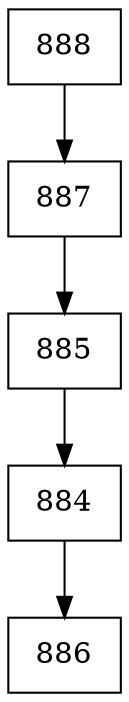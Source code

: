 digraph G {
  node [shape=record];
  node0 [label="{888}"];
  node0 -> node1;
  node1 [label="{887}"];
  node1 -> node2;
  node2 [label="{885}"];
  node2 -> node3;
  node3 [label="{884}"];
  node3 -> node4;
  node4 [label="{886}"];
}
